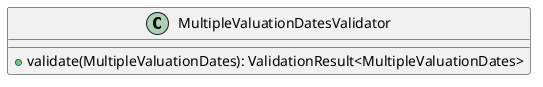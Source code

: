 @startuml

    class MultipleValuationDatesValidator [[MultipleValuationDatesValidator.html]] {
        +validate(MultipleValuationDates): ValidationResult<MultipleValuationDates>
    }

@enduml
